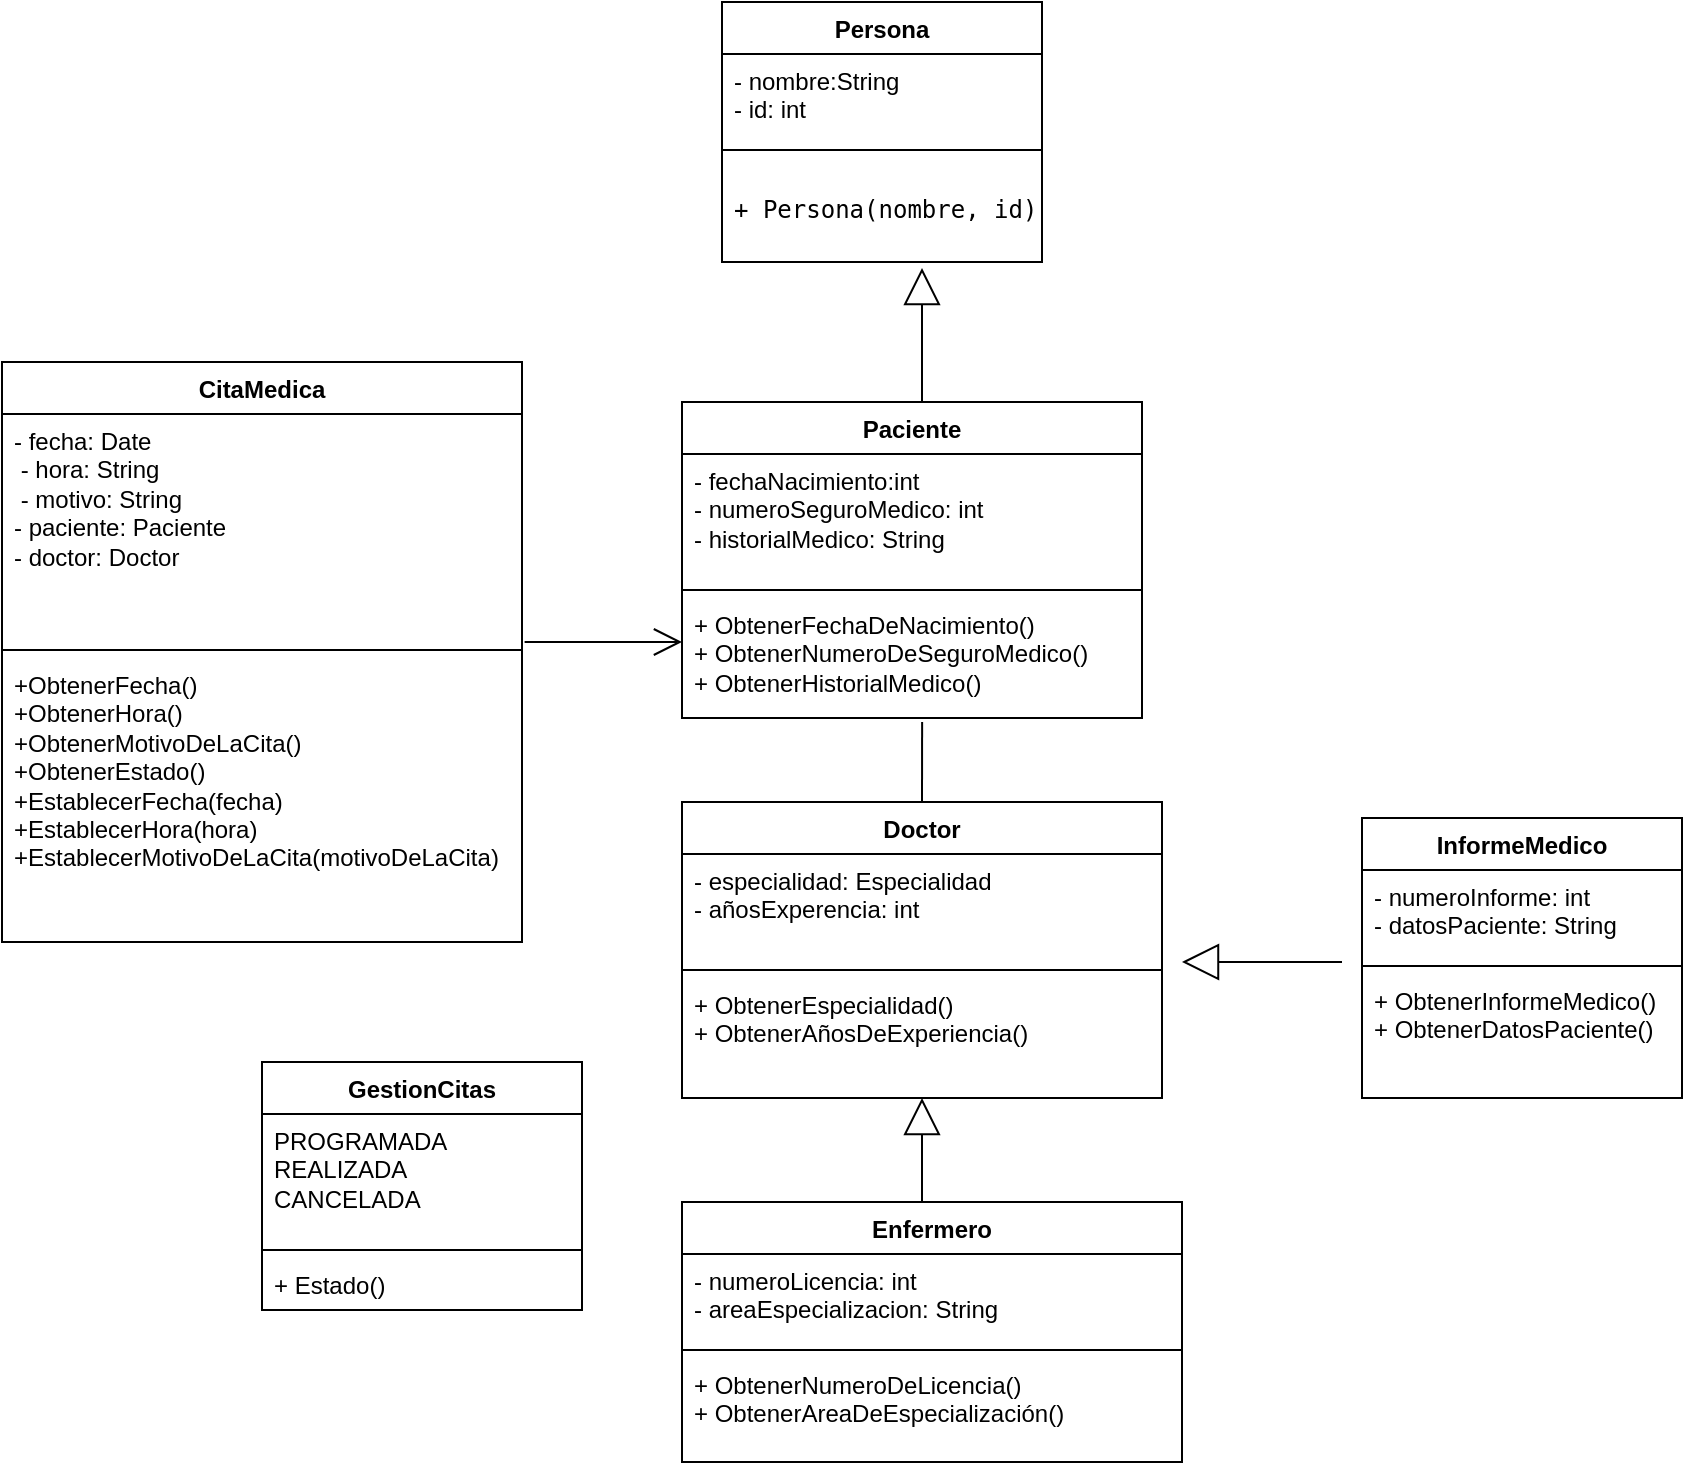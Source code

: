 <mxfile version="24.4.0" type="github">
  <diagram name="Página-1" id="jeI3qgtY-J405n5xUrlL">
    <mxGraphModel dx="880" dy="462" grid="1" gridSize="10" guides="1" tooltips="1" connect="1" arrows="1" fold="1" page="1" pageScale="1" pageWidth="3300" pageHeight="2339" math="0" shadow="0">
      <root>
        <mxCell id="0" />
        <mxCell id="1" parent="0" />
        <mxCell id="4AoyNDgUCIslxURrZOKb-1" value="Persona" style="swimlane;fontStyle=1;align=center;verticalAlign=top;childLayout=stackLayout;horizontal=1;startSize=26;horizontalStack=0;resizeParent=1;resizeParentMax=0;resizeLast=0;collapsible=1;marginBottom=0;whiteSpace=wrap;html=1;" vertex="1" parent="1">
          <mxGeometry x="420" y="40" width="160" height="130" as="geometry" />
        </mxCell>
        <mxCell id="4AoyNDgUCIslxURrZOKb-2" value="&lt;div&gt;- nombre:String&lt;/div&gt;&lt;div&gt;- id: int&lt;/div&gt;&lt;div&gt;&lt;br&gt;&lt;/div&gt;" style="text;strokeColor=none;fillColor=none;align=left;verticalAlign=top;spacingLeft=4;spacingRight=4;overflow=hidden;rotatable=0;points=[[0,0.5],[1,0.5]];portConstraint=eastwest;whiteSpace=wrap;html=1;" vertex="1" parent="4AoyNDgUCIslxURrZOKb-1">
          <mxGeometry y="26" width="160" height="44" as="geometry" />
        </mxCell>
        <mxCell id="4AoyNDgUCIslxURrZOKb-3" value="" style="line;strokeWidth=1;fillColor=none;align=left;verticalAlign=middle;spacingTop=-1;spacingLeft=3;spacingRight=3;rotatable=0;labelPosition=right;points=[];portConstraint=eastwest;strokeColor=inherit;" vertex="1" parent="4AoyNDgUCIslxURrZOKb-1">
          <mxGeometry y="70" width="160" height="8" as="geometry" />
        </mxCell>
        <mxCell id="4AoyNDgUCIslxURrZOKb-4" value="&lt;pre&gt;&lt;code class=&quot;!whitespace-pre hljs language-plaintext&quot;&gt;+ Persona(nombre, id)&lt;/code&gt;&lt;/pre&gt;" style="text;strokeColor=none;fillColor=none;align=left;verticalAlign=top;spacingLeft=4;spacingRight=4;overflow=hidden;rotatable=0;points=[[0,0.5],[1,0.5]];portConstraint=eastwest;whiteSpace=wrap;html=1;" vertex="1" parent="4AoyNDgUCIslxURrZOKb-1">
          <mxGeometry y="78" width="160" height="52" as="geometry" />
        </mxCell>
        <mxCell id="4AoyNDgUCIslxURrZOKb-5" value="" style="endArrow=block;endSize=16;endFill=0;html=1;rounded=0;entryX=0.625;entryY=1.058;entryDx=0;entryDy=0;entryPerimeter=0;" edge="1" parent="1" target="4AoyNDgUCIslxURrZOKb-4">
          <mxGeometry width="160" relative="1" as="geometry">
            <mxPoint x="520" y="240" as="sourcePoint" />
            <mxPoint x="540" y="210" as="targetPoint" />
          </mxGeometry>
        </mxCell>
        <mxCell id="4AoyNDgUCIslxURrZOKb-14" value="Paciente" style="swimlane;fontStyle=1;align=center;verticalAlign=top;childLayout=stackLayout;horizontal=1;startSize=26;horizontalStack=0;resizeParent=1;resizeParentMax=0;resizeLast=0;collapsible=1;marginBottom=0;whiteSpace=wrap;html=1;" vertex="1" parent="1">
          <mxGeometry x="400" y="240" width="230" height="158" as="geometry" />
        </mxCell>
        <mxCell id="4AoyNDgUCIslxURrZOKb-15" value="&lt;div&gt;- fechaNacimiento:int&lt;/div&gt;&lt;div&gt;- numeroSeguroMedico: int&lt;/div&gt;&lt;div&gt;- historialMedico: String&lt;/div&gt;" style="text;strokeColor=none;fillColor=none;align=left;verticalAlign=top;spacingLeft=4;spacingRight=4;overflow=hidden;rotatable=0;points=[[0,0.5],[1,0.5]];portConstraint=eastwest;whiteSpace=wrap;html=1;" vertex="1" parent="4AoyNDgUCIslxURrZOKb-14">
          <mxGeometry y="26" width="230" height="64" as="geometry" />
        </mxCell>
        <mxCell id="4AoyNDgUCIslxURrZOKb-16" value="" style="line;strokeWidth=1;fillColor=none;align=left;verticalAlign=middle;spacingTop=-1;spacingLeft=3;spacingRight=3;rotatable=0;labelPosition=right;points=[];portConstraint=eastwest;strokeColor=inherit;" vertex="1" parent="4AoyNDgUCIslxURrZOKb-14">
          <mxGeometry y="90" width="230" height="8" as="geometry" />
        </mxCell>
        <mxCell id="4AoyNDgUCIslxURrZOKb-17" value="+ ObtenerFechaDeNacimiento()&lt;br&gt;+ ObtenerNumeroDeSeguroMedico()&lt;br&gt;+ ObtenerHistorialMedico()&lt;div&gt;&lt;br/&gt;&lt;/div&gt;" style="text;strokeColor=none;fillColor=none;align=left;verticalAlign=top;spacingLeft=4;spacingRight=4;overflow=hidden;rotatable=0;points=[[0,0.5],[1,0.5]];portConstraint=eastwest;whiteSpace=wrap;html=1;" vertex="1" parent="4AoyNDgUCIslxURrZOKb-14">
          <mxGeometry y="98" width="230" height="60" as="geometry" />
        </mxCell>
        <mxCell id="4AoyNDgUCIslxURrZOKb-25" value="Doctor" style="swimlane;fontStyle=1;align=center;verticalAlign=top;childLayout=stackLayout;horizontal=1;startSize=26;horizontalStack=0;resizeParent=1;resizeParentMax=0;resizeLast=0;collapsible=1;marginBottom=0;whiteSpace=wrap;html=1;" vertex="1" parent="1">
          <mxGeometry x="400" y="440" width="240" height="148" as="geometry" />
        </mxCell>
        <mxCell id="4AoyNDgUCIslxURrZOKb-26" value="&lt;div&gt;- especialidad: Especialidad &lt;br&gt;&lt;/div&gt;&lt;div&gt;- añosExperencia: int&lt;br&gt;&lt;/div&gt;" style="text;strokeColor=none;fillColor=none;align=left;verticalAlign=top;spacingLeft=4;spacingRight=4;overflow=hidden;rotatable=0;points=[[0,0.5],[1,0.5]];portConstraint=eastwest;whiteSpace=wrap;html=1;" vertex="1" parent="4AoyNDgUCIslxURrZOKb-25">
          <mxGeometry y="26" width="240" height="54" as="geometry" />
        </mxCell>
        <mxCell id="4AoyNDgUCIslxURrZOKb-27" value="" style="line;strokeWidth=1;fillColor=none;align=left;verticalAlign=middle;spacingTop=-1;spacingLeft=3;spacingRight=3;rotatable=0;labelPosition=right;points=[];portConstraint=eastwest;strokeColor=inherit;" vertex="1" parent="4AoyNDgUCIslxURrZOKb-25">
          <mxGeometry y="80" width="240" height="8" as="geometry" />
        </mxCell>
        <mxCell id="4AoyNDgUCIslxURrZOKb-28" value="+ ObtenerEspecialidad()&lt;br&gt;+ ObtenerAñosDeExperiencia()" style="text;strokeColor=none;fillColor=none;align=left;verticalAlign=top;spacingLeft=4;spacingRight=4;overflow=hidden;rotatable=0;points=[[0,0.5],[1,0.5]];portConstraint=eastwest;whiteSpace=wrap;html=1;" vertex="1" parent="4AoyNDgUCIslxURrZOKb-25">
          <mxGeometry y="88" width="240" height="60" as="geometry" />
        </mxCell>
        <mxCell id="4AoyNDgUCIslxURrZOKb-30" value="" style="endArrow=block;endSize=16;endFill=0;html=1;rounded=0;entryX=0.5;entryY=1;entryDx=0;entryDy=0;" edge="1" parent="1" target="4AoyNDgUCIslxURrZOKb-25">
          <mxGeometry width="160" relative="1" as="geometry">
            <mxPoint x="520" y="640" as="sourcePoint" />
            <mxPoint x="532" y="410" as="targetPoint" />
            <Array as="points" />
          </mxGeometry>
        </mxCell>
        <mxCell id="4AoyNDgUCIslxURrZOKb-31" value="Enfermero" style="swimlane;fontStyle=1;align=center;verticalAlign=top;childLayout=stackLayout;horizontal=1;startSize=26;horizontalStack=0;resizeParent=1;resizeParentMax=0;resizeLast=0;collapsible=1;marginBottom=0;whiteSpace=wrap;html=1;" vertex="1" parent="1">
          <mxGeometry x="400" y="640" width="250" height="130" as="geometry" />
        </mxCell>
        <mxCell id="4AoyNDgUCIslxURrZOKb-32" value="&lt;div&gt;- numeroLicencia: int&lt;/div&gt;&lt;div&gt;- areaEspecializacion: String&lt;br&gt;&lt;/div&gt;" style="text;strokeColor=none;fillColor=none;align=left;verticalAlign=top;spacingLeft=4;spacingRight=4;overflow=hidden;rotatable=0;points=[[0,0.5],[1,0.5]];portConstraint=eastwest;whiteSpace=wrap;html=1;" vertex="1" parent="4AoyNDgUCIslxURrZOKb-31">
          <mxGeometry y="26" width="250" height="44" as="geometry" />
        </mxCell>
        <mxCell id="4AoyNDgUCIslxURrZOKb-33" value="" style="line;strokeWidth=1;fillColor=none;align=left;verticalAlign=middle;spacingTop=-1;spacingLeft=3;spacingRight=3;rotatable=0;labelPosition=right;points=[];portConstraint=eastwest;strokeColor=inherit;" vertex="1" parent="4AoyNDgUCIslxURrZOKb-31">
          <mxGeometry y="70" width="250" height="8" as="geometry" />
        </mxCell>
        <mxCell id="4AoyNDgUCIslxURrZOKb-34" value="+ ObtenerNumeroDeLicencia()&lt;br&gt;+ ObtenerAreaDeEspecialización()" style="text;strokeColor=none;fillColor=none;align=left;verticalAlign=top;spacingLeft=4;spacingRight=4;overflow=hidden;rotatable=0;points=[[0,0.5],[1,0.5]];portConstraint=eastwest;whiteSpace=wrap;html=1;" vertex="1" parent="4AoyNDgUCIslxURrZOKb-31">
          <mxGeometry y="78" width="250" height="52" as="geometry" />
        </mxCell>
        <mxCell id="4AoyNDgUCIslxURrZOKb-37" value="CitaMedica" style="swimlane;fontStyle=1;align=center;verticalAlign=top;childLayout=stackLayout;horizontal=1;startSize=26;horizontalStack=0;resizeParent=1;resizeParentMax=0;resizeLast=0;collapsible=1;marginBottom=0;whiteSpace=wrap;html=1;" vertex="1" parent="1">
          <mxGeometry x="60" y="220" width="260" height="290" as="geometry" />
        </mxCell>
        <mxCell id="4AoyNDgUCIslxURrZOKb-38" value="- fecha: Date&lt;br&gt;&amp;nbsp;- hora: String &amp;nbsp;&lt;br&gt;&amp;nbsp;- motivo: String&amp;nbsp; &lt;br&gt;- paciente: Paciente&amp;nbsp;&amp;nbsp;&amp;nbsp; &amp;nbsp;&lt;br&gt;- doctor: Doctor&amp;nbsp;&amp;nbsp; " style="text;strokeColor=none;fillColor=none;align=left;verticalAlign=top;spacingLeft=4;spacingRight=4;overflow=hidden;rotatable=0;points=[[0,0.5],[1,0.5]];portConstraint=eastwest;whiteSpace=wrap;html=1;" vertex="1" parent="4AoyNDgUCIslxURrZOKb-37">
          <mxGeometry y="26" width="260" height="114" as="geometry" />
        </mxCell>
        <mxCell id="4AoyNDgUCIslxURrZOKb-39" value="" style="line;strokeWidth=1;fillColor=none;align=left;verticalAlign=middle;spacingTop=-1;spacingLeft=3;spacingRight=3;rotatable=0;labelPosition=right;points=[];portConstraint=eastwest;strokeColor=inherit;" vertex="1" parent="4AoyNDgUCIslxURrZOKb-37">
          <mxGeometry y="140" width="260" height="8" as="geometry" />
        </mxCell>
        <mxCell id="4AoyNDgUCIslxURrZOKb-40" value="+ObtenerFecha()&lt;br&gt;+ObtenerHora()&lt;br&gt;+ObtenerMotivoDeLaCita()&lt;br&gt;+ObtenerEstado()&lt;br&gt;+EstablecerFecha(fecha)&lt;br&gt;+EstablecerHora(hora)&lt;br&gt;+EstablecerMotivoDeLaCita(motivoDeLaCita)" style="text;strokeColor=none;fillColor=none;align=left;verticalAlign=top;spacingLeft=4;spacingRight=4;overflow=hidden;rotatable=0;points=[[0,0.5],[1,0.5]];portConstraint=eastwest;whiteSpace=wrap;html=1;" vertex="1" parent="4AoyNDgUCIslxURrZOKb-37">
          <mxGeometry y="148" width="260" height="142" as="geometry" />
        </mxCell>
        <mxCell id="4AoyNDgUCIslxURrZOKb-42" value="" style="endArrow=open;endFill=1;endSize=12;html=1;rounded=0;exitX=1.005;exitY=1;exitDx=0;exitDy=0;exitPerimeter=0;" edge="1" parent="1" source="4AoyNDgUCIslxURrZOKb-38">
          <mxGeometry width="160" relative="1" as="geometry">
            <mxPoint x="380" y="360" as="sourcePoint" />
            <mxPoint x="400" y="360" as="targetPoint" />
          </mxGeometry>
        </mxCell>
        <mxCell id="4AoyNDgUCIslxURrZOKb-43" value="InformeMedico" style="swimlane;fontStyle=1;align=center;verticalAlign=top;childLayout=stackLayout;horizontal=1;startSize=26;horizontalStack=0;resizeParent=1;resizeParentMax=0;resizeLast=0;collapsible=1;marginBottom=0;whiteSpace=wrap;html=1;" vertex="1" parent="1">
          <mxGeometry x="740" y="448" width="160" height="140" as="geometry" />
        </mxCell>
        <mxCell id="4AoyNDgUCIslxURrZOKb-44" value="&lt;div&gt;- numeroInforme: int&lt;/div&gt;&lt;div&gt;- datosPaciente: String&lt;br&gt;&lt;/div&gt;" style="text;strokeColor=none;fillColor=none;align=left;verticalAlign=top;spacingLeft=4;spacingRight=4;overflow=hidden;rotatable=0;points=[[0,0.5],[1,0.5]];portConstraint=eastwest;whiteSpace=wrap;html=1;" vertex="1" parent="4AoyNDgUCIslxURrZOKb-43">
          <mxGeometry y="26" width="160" height="44" as="geometry" />
        </mxCell>
        <mxCell id="4AoyNDgUCIslxURrZOKb-45" value="" style="line;strokeWidth=1;fillColor=none;align=left;verticalAlign=middle;spacingTop=-1;spacingLeft=3;spacingRight=3;rotatable=0;labelPosition=right;points=[];portConstraint=eastwest;strokeColor=inherit;" vertex="1" parent="4AoyNDgUCIslxURrZOKb-43">
          <mxGeometry y="70" width="160" height="8" as="geometry" />
        </mxCell>
        <mxCell id="4AoyNDgUCIslxURrZOKb-46" value="&lt;div&gt;+ ObtenerInformeMedico()&lt;/div&gt;&lt;div&gt;+ ObtenerDatosPaciente()&lt;br&gt;&lt;/div&gt;" style="text;strokeColor=none;fillColor=none;align=left;verticalAlign=top;spacingLeft=4;spacingRight=4;overflow=hidden;rotatable=0;points=[[0,0.5],[1,0.5]];portConstraint=eastwest;whiteSpace=wrap;html=1;" vertex="1" parent="4AoyNDgUCIslxURrZOKb-43">
          <mxGeometry y="78" width="160" height="62" as="geometry" />
        </mxCell>
        <mxCell id="4AoyNDgUCIslxURrZOKb-47" value="" style="endArrow=block;endSize=16;endFill=0;html=1;rounded=0;" edge="1" parent="1">
          <mxGeometry width="160" relative="1" as="geometry">
            <mxPoint x="730" y="520" as="sourcePoint" />
            <mxPoint x="650" y="520" as="targetPoint" />
            <Array as="points" />
          </mxGeometry>
        </mxCell>
        <mxCell id="4AoyNDgUCIslxURrZOKb-48" value="GestionCitas" style="swimlane;fontStyle=1;align=center;verticalAlign=top;childLayout=stackLayout;horizontal=1;startSize=26;horizontalStack=0;resizeParent=1;resizeParentMax=0;resizeLast=0;collapsible=1;marginBottom=0;whiteSpace=wrap;html=1;" vertex="1" parent="1">
          <mxGeometry x="190" y="570" width="160" height="124" as="geometry" />
        </mxCell>
        <mxCell id="4AoyNDgUCIslxURrZOKb-49" value="&lt;div&gt;PROGRAMADA&lt;/div&gt;&lt;div&gt;REALIZADA&lt;/div&gt;&lt;div&gt;CANCELADA&lt;br&gt;&lt;/div&gt;&lt;div&gt;&lt;br&gt;&lt;/div&gt;" style="text;strokeColor=none;fillColor=none;align=left;verticalAlign=top;spacingLeft=4;spacingRight=4;overflow=hidden;rotatable=0;points=[[0,0.5],[1,0.5]];portConstraint=eastwest;whiteSpace=wrap;html=1;" vertex="1" parent="4AoyNDgUCIslxURrZOKb-48">
          <mxGeometry y="26" width="160" height="64" as="geometry" />
        </mxCell>
        <mxCell id="4AoyNDgUCIslxURrZOKb-50" value="" style="line;strokeWidth=1;fillColor=none;align=left;verticalAlign=middle;spacingTop=-1;spacingLeft=3;spacingRight=3;rotatable=0;labelPosition=right;points=[];portConstraint=eastwest;strokeColor=inherit;" vertex="1" parent="4AoyNDgUCIslxURrZOKb-48">
          <mxGeometry y="90" width="160" height="8" as="geometry" />
        </mxCell>
        <mxCell id="4AoyNDgUCIslxURrZOKb-51" value="+ Estado()" style="text;strokeColor=none;fillColor=none;align=left;verticalAlign=top;spacingLeft=4;spacingRight=4;overflow=hidden;rotatable=0;points=[[0,0.5],[1,0.5]];portConstraint=eastwest;whiteSpace=wrap;html=1;" vertex="1" parent="4AoyNDgUCIslxURrZOKb-48">
          <mxGeometry y="98" width="160" height="26" as="geometry" />
        </mxCell>
        <mxCell id="4AoyNDgUCIslxURrZOKb-52" value="" style="endArrow=none;html=1;rounded=0;entryX=0.522;entryY=1.033;entryDx=0;entryDy=0;entryPerimeter=0;exitX=0.5;exitY=0;exitDx=0;exitDy=0;" edge="1" parent="1" source="4AoyNDgUCIslxURrZOKb-25" target="4AoyNDgUCIslxURrZOKb-17">
          <mxGeometry width="50" height="50" relative="1" as="geometry">
            <mxPoint x="520" y="430" as="sourcePoint" />
            <mxPoint x="480" y="420" as="targetPoint" />
          </mxGeometry>
        </mxCell>
      </root>
    </mxGraphModel>
  </diagram>
</mxfile>
